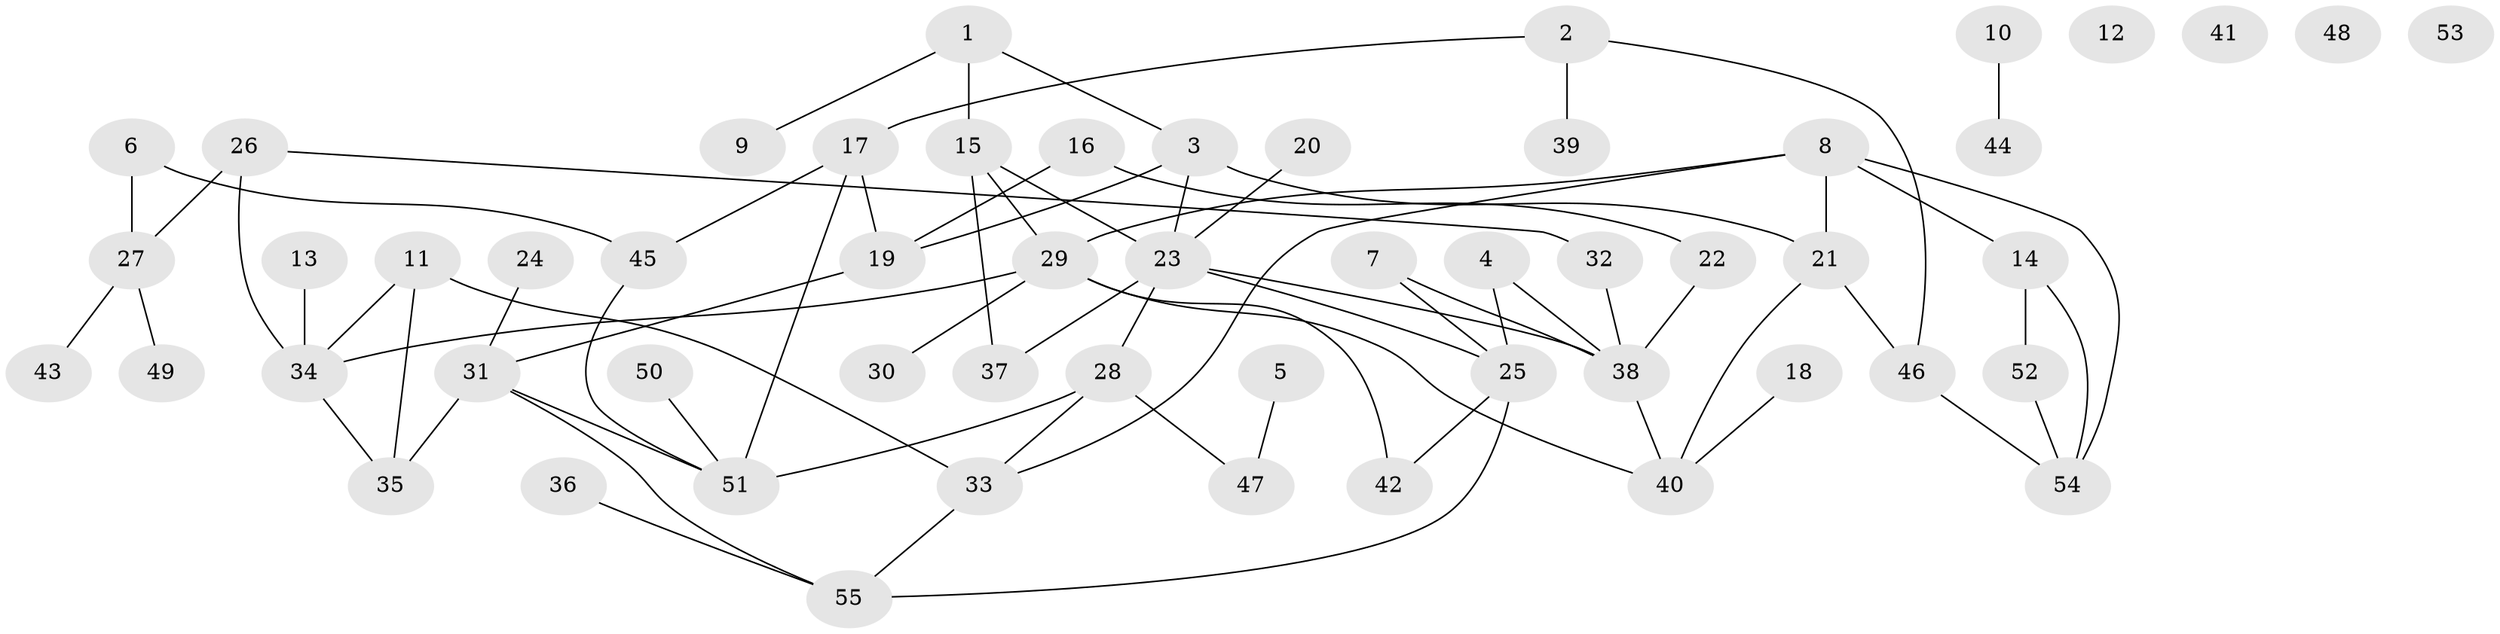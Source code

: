 // coarse degree distribution, {2: 0.21052631578947367, 9: 0.05263157894736842, 6: 0.15789473684210525, 3: 0.15789473684210525, 1: 0.3157894736842105, 8: 0.05263157894736842, 4: 0.05263157894736842}
// Generated by graph-tools (version 1.1) at 2025/47/03/04/25 22:47:56]
// undirected, 55 vertices, 73 edges
graph export_dot {
  node [color=gray90,style=filled];
  1;
  2;
  3;
  4;
  5;
  6;
  7;
  8;
  9;
  10;
  11;
  12;
  13;
  14;
  15;
  16;
  17;
  18;
  19;
  20;
  21;
  22;
  23;
  24;
  25;
  26;
  27;
  28;
  29;
  30;
  31;
  32;
  33;
  34;
  35;
  36;
  37;
  38;
  39;
  40;
  41;
  42;
  43;
  44;
  45;
  46;
  47;
  48;
  49;
  50;
  51;
  52;
  53;
  54;
  55;
  1 -- 3;
  1 -- 9;
  1 -- 15;
  2 -- 17;
  2 -- 39;
  2 -- 46;
  3 -- 19;
  3 -- 21;
  3 -- 23;
  4 -- 25;
  4 -- 38;
  5 -- 47;
  6 -- 27;
  6 -- 45;
  7 -- 25;
  7 -- 38;
  8 -- 14;
  8 -- 21;
  8 -- 29;
  8 -- 33;
  8 -- 54;
  10 -- 44;
  11 -- 33;
  11 -- 34;
  11 -- 35;
  13 -- 34;
  14 -- 52;
  14 -- 54;
  15 -- 23;
  15 -- 29;
  15 -- 37;
  16 -- 19;
  16 -- 22;
  17 -- 19;
  17 -- 45;
  17 -- 51;
  18 -- 40;
  19 -- 31;
  20 -- 23;
  21 -- 40;
  21 -- 46;
  22 -- 38;
  23 -- 25;
  23 -- 28;
  23 -- 37;
  23 -- 38;
  24 -- 31;
  25 -- 42;
  25 -- 55;
  26 -- 27;
  26 -- 32;
  26 -- 34;
  27 -- 43;
  27 -- 49;
  28 -- 33;
  28 -- 47;
  28 -- 51;
  29 -- 30;
  29 -- 34;
  29 -- 40;
  29 -- 42;
  31 -- 35;
  31 -- 51;
  31 -- 55;
  32 -- 38;
  33 -- 55;
  34 -- 35;
  36 -- 55;
  38 -- 40;
  45 -- 51;
  46 -- 54;
  50 -- 51;
  52 -- 54;
}
